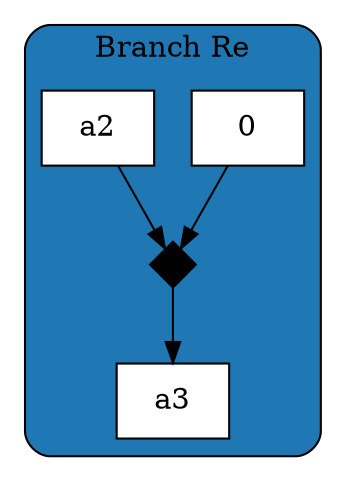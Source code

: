 digraph g {
    subgraph cluster {
        style="rounded,filled"
        color=black
        fillcolor=2
        colorscheme=paired10
        label = "Branch Re"
        node[shape=record style="filled" color=black fillcolor=white]
        {
            node[shape=diamond label="" fixedsize=true width=0.3 height=0.3 style=filled fillcolor=black]
            hidden
        }

        {
            node[label="0"]
            a1
        }
        a1 -> hidden
        a2 -> hidden
        hidden -> a3
    }
}